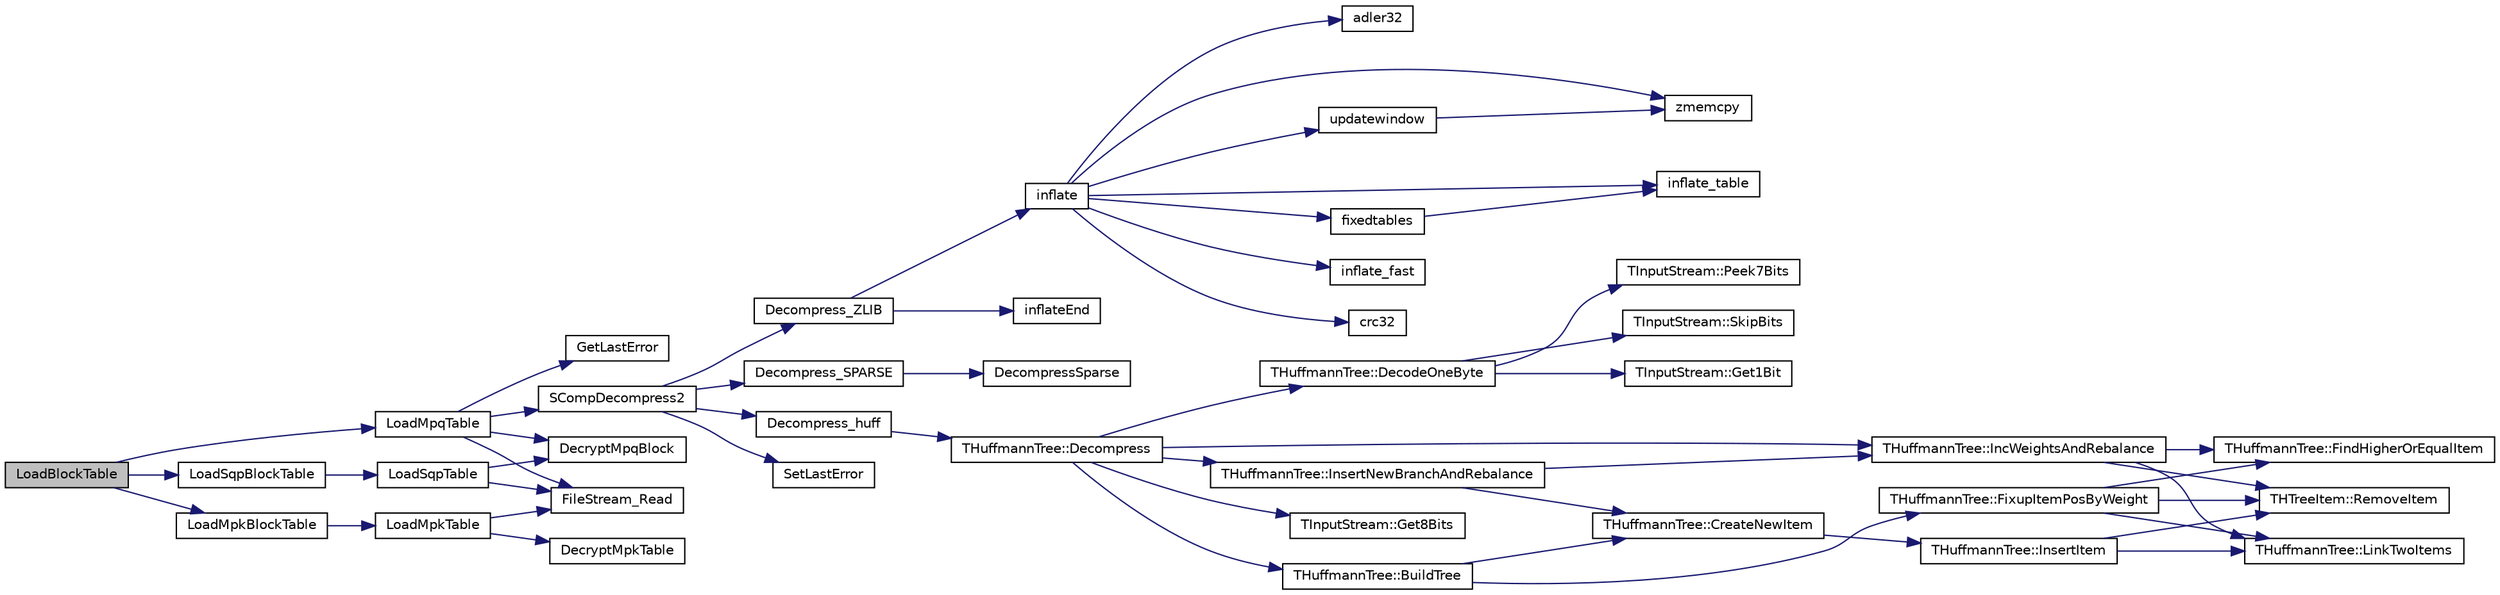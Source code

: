 digraph G
{
  edge [fontname="Helvetica",fontsize="10",labelfontname="Helvetica",labelfontsize="10"];
  node [fontname="Helvetica",fontsize="10",shape=record];
  rankdir="LR";
  Node1 [label="LoadBlockTable",height=0.2,width=0.4,color="black", fillcolor="grey75", style="filled" fontcolor="black"];
  Node1 -> Node2 [color="midnightblue",fontsize="10",style="solid",fontname="Helvetica"];
  Node2 [label="LoadMpqTable",height=0.2,width=0.4,color="black", fillcolor="white", style="filled",URL="$_s_base_common_8cpp.html#acde8de4b5a47ec4e8e229fa47d71b232"];
  Node2 -> Node3 [color="midnightblue",fontsize="10",style="solid",fontname="Helvetica"];
  Node3 [label="FileStream_Read",height=0.2,width=0.4,color="black", fillcolor="white", style="filled",URL="$_file_stream_8cpp.html#a593f3b1416f7497c28fa5552cd1b3003"];
  Node2 -> Node4 [color="midnightblue",fontsize="10",style="solid",fontname="Helvetica"];
  Node4 [label="DecryptMpqBlock",height=0.2,width=0.4,color="black", fillcolor="white", style="filled",URL="$_s_base_common_8cpp.html#a66f0f8a3367d5feb073639de03872a7e"];
  Node2 -> Node5 [color="midnightblue",fontsize="10",style="solid",fontname="Helvetica"];
  Node5 [label="SCompDecompress2",height=0.2,width=0.4,color="black", fillcolor="white", style="filled",URL="$_s_compression_8cpp.html#ad4be5c65706a57411d71edd72bd91e06"];
  Node5 -> Node6 [color="midnightblue",fontsize="10",style="solid",fontname="Helvetica"];
  Node6 [label="Decompress_ZLIB",height=0.2,width=0.4,color="black", fillcolor="white", style="filled",URL="$_s_compression_8cpp.html#a1e94658a0bb36171f75799de2fcb2bed"];
  Node6 -> Node7 [color="midnightblue",fontsize="10",style="solid",fontname="Helvetica"];
  Node7 [label="inflate",height=0.2,width=0.4,color="black", fillcolor="white", style="filled",URL="$inflate_8c.html#a9a49cf8b6ce882dea33505b0ac84ecef"];
  Node7 -> Node8 [color="midnightblue",fontsize="10",style="solid",fontname="Helvetica"];
  Node8 [label="crc32",height=0.2,width=0.4,color="black", fillcolor="white", style="filled",URL="$zlib_2crc32_8c.html#af5a1c7b05170540ef3bb084e6cf903c4"];
  Node7 -> Node9 [color="midnightblue",fontsize="10",style="solid",fontname="Helvetica"];
  Node9 [label="adler32",height=0.2,width=0.4,color="black", fillcolor="white", style="filled",URL="$adler32_8c.html#a86607743a4b76949b24cf5cc2f01a40d"];
  Node7 -> Node10 [color="midnightblue",fontsize="10",style="solid",fontname="Helvetica"];
  Node10 [label="zmemcpy",height=0.2,width=0.4,color="black", fillcolor="white", style="filled",URL="$zutil_8c.html#aac7aa2bbd8584b96c89e311b6c3409a5"];
  Node7 -> Node11 [color="midnightblue",fontsize="10",style="solid",fontname="Helvetica"];
  Node11 [label="fixedtables",height=0.2,width=0.4,color="black", fillcolor="white", style="filled",URL="$inflate_8c.html#a4493a4d633ce7f2dd463edc3a9bce72f"];
  Node11 -> Node12 [color="midnightblue",fontsize="10",style="solid",fontname="Helvetica"];
  Node12 [label="inflate_table",height=0.2,width=0.4,color="black", fillcolor="white", style="filled",URL="$inftrees_8c.html#a773e6164ab27c6f3ea71144dfc487c7f"];
  Node7 -> Node12 [color="midnightblue",fontsize="10",style="solid",fontname="Helvetica"];
  Node7 -> Node13 [color="midnightblue",fontsize="10",style="solid",fontname="Helvetica"];
  Node13 [label="inflate_fast",height=0.2,width=0.4,color="black", fillcolor="white", style="filled",URL="$inffast_8c.html#abe57be8a6f777dc648ebcb275e57d849"];
  Node7 -> Node14 [color="midnightblue",fontsize="10",style="solid",fontname="Helvetica"];
  Node14 [label="updatewindow",height=0.2,width=0.4,color="black", fillcolor="white", style="filled",URL="$inflate_8c.html#a1d501d65182a4a5f56d3d07961f3fb02"];
  Node14 -> Node10 [color="midnightblue",fontsize="10",style="solid",fontname="Helvetica"];
  Node6 -> Node15 [color="midnightblue",fontsize="10",style="solid",fontname="Helvetica"];
  Node15 [label="inflateEnd",height=0.2,width=0.4,color="black", fillcolor="white", style="filled",URL="$inflate_8c.html#aed3136bc8afc3ef309b731b4ad724534"];
  Node5 -> Node16 [color="midnightblue",fontsize="10",style="solid",fontname="Helvetica"];
  Node16 [label="Decompress_SPARSE",height=0.2,width=0.4,color="black", fillcolor="white", style="filled",URL="$_s_compression_8cpp.html#a0ae2e64309b3cae6ee4f6fe72dae9939"];
  Node16 -> Node17 [color="midnightblue",fontsize="10",style="solid",fontname="Helvetica"];
  Node17 [label="DecompressSparse",height=0.2,width=0.4,color="black", fillcolor="white", style="filled",URL="$sparse_8cpp.html#a50cc31d1acdd8f663a27ac21a2b1bc35"];
  Node5 -> Node18 [color="midnightblue",fontsize="10",style="solid",fontname="Helvetica"];
  Node18 [label="Decompress_huff",height=0.2,width=0.4,color="black", fillcolor="white", style="filled",URL="$_s_compression_8cpp.html#af6ddfa41c2bcdabfb985348a84dff2df"];
  Node18 -> Node19 [color="midnightblue",fontsize="10",style="solid",fontname="Helvetica"];
  Node19 [label="THuffmannTree::Decompress",height=0.2,width=0.4,color="black", fillcolor="white", style="filled",URL="$class_t_huffmann_tree.html#a5fae7bcc8bb1852bf8036ae0e78e3a09"];
  Node19 -> Node20 [color="midnightblue",fontsize="10",style="solid",fontname="Helvetica"];
  Node20 [label="TInputStream::Get8Bits",height=0.2,width=0.4,color="black", fillcolor="white", style="filled",URL="$class_t_input_stream.html#aa678734689a4a4cffd993b84352ec4ce"];
  Node19 -> Node21 [color="midnightblue",fontsize="10",style="solid",fontname="Helvetica"];
  Node21 [label="THuffmannTree::BuildTree",height=0.2,width=0.4,color="black", fillcolor="white", style="filled",URL="$class_t_huffmann_tree.html#a353d6143d3b08755c6b22936540298d5"];
  Node21 -> Node22 [color="midnightblue",fontsize="10",style="solid",fontname="Helvetica"];
  Node22 [label="THuffmannTree::CreateNewItem",height=0.2,width=0.4,color="black", fillcolor="white", style="filled",URL="$class_t_huffmann_tree.html#a90a46fd9ecc3cd85cf8a6a64042b9d8a"];
  Node22 -> Node23 [color="midnightblue",fontsize="10",style="solid",fontname="Helvetica"];
  Node23 [label="THuffmannTree::InsertItem",height=0.2,width=0.4,color="black", fillcolor="white", style="filled",URL="$class_t_huffmann_tree.html#a3194a608aa7d3381ce3b157d9d328261"];
  Node23 -> Node24 [color="midnightblue",fontsize="10",style="solid",fontname="Helvetica"];
  Node24 [label="THTreeItem::RemoveItem",height=0.2,width=0.4,color="black", fillcolor="white", style="filled",URL="$struct_t_h_tree_item.html#a0fde258496612e0525b63c44fa2c783d"];
  Node23 -> Node25 [color="midnightblue",fontsize="10",style="solid",fontname="Helvetica"];
  Node25 [label="THuffmannTree::LinkTwoItems",height=0.2,width=0.4,color="black", fillcolor="white", style="filled",URL="$class_t_huffmann_tree.html#ae88f3c29824b69051cda8f3f449d18a6"];
  Node21 -> Node26 [color="midnightblue",fontsize="10",style="solid",fontname="Helvetica"];
  Node26 [label="THuffmannTree::FixupItemPosByWeight",height=0.2,width=0.4,color="black", fillcolor="white", style="filled",URL="$class_t_huffmann_tree.html#ac837ce58c1c6fa305bc94a5fad4a4a10"];
  Node26 -> Node27 [color="midnightblue",fontsize="10",style="solid",fontname="Helvetica"];
  Node27 [label="THuffmannTree::FindHigherOrEqualItem",height=0.2,width=0.4,color="black", fillcolor="white", style="filled",URL="$class_t_huffmann_tree.html#a2f4f4169017174bdb5003d888addc0d3"];
  Node26 -> Node24 [color="midnightblue",fontsize="10",style="solid",fontname="Helvetica"];
  Node26 -> Node25 [color="midnightblue",fontsize="10",style="solid",fontname="Helvetica"];
  Node19 -> Node28 [color="midnightblue",fontsize="10",style="solid",fontname="Helvetica"];
  Node28 [label="THuffmannTree::DecodeOneByte",height=0.2,width=0.4,color="black", fillcolor="white", style="filled",URL="$class_t_huffmann_tree.html#aeacbf46b8d0c2dd39c5525f231541d0c"];
  Node28 -> Node29 [color="midnightblue",fontsize="10",style="solid",fontname="Helvetica"];
  Node29 [label="TInputStream::Peek7Bits",height=0.2,width=0.4,color="black", fillcolor="white", style="filled",URL="$class_t_input_stream.html#a1668b748bb295528d1cf0620f63f0040"];
  Node28 -> Node30 [color="midnightblue",fontsize="10",style="solid",fontname="Helvetica"];
  Node30 [label="TInputStream::SkipBits",height=0.2,width=0.4,color="black", fillcolor="white", style="filled",URL="$class_t_input_stream.html#aef988b3048bf20c2ed44c25b08308949"];
  Node28 -> Node31 [color="midnightblue",fontsize="10",style="solid",fontname="Helvetica"];
  Node31 [label="TInputStream::Get1Bit",height=0.2,width=0.4,color="black", fillcolor="white", style="filled",URL="$class_t_input_stream.html#a563086eed1afe02db30a94e55790ed61"];
  Node19 -> Node32 [color="midnightblue",fontsize="10",style="solid",fontname="Helvetica"];
  Node32 [label="THuffmannTree::InsertNewBranchAndRebalance",height=0.2,width=0.4,color="black", fillcolor="white", style="filled",URL="$class_t_huffmann_tree.html#aa2d1ed63bb3b90c1f31bd34850ee0f5c"];
  Node32 -> Node22 [color="midnightblue",fontsize="10",style="solid",fontname="Helvetica"];
  Node32 -> Node33 [color="midnightblue",fontsize="10",style="solid",fontname="Helvetica"];
  Node33 [label="THuffmannTree::IncWeightsAndRebalance",height=0.2,width=0.4,color="black", fillcolor="white", style="filled",URL="$class_t_huffmann_tree.html#a9bea307d3f4d3049bcedf37f508197c6"];
  Node33 -> Node27 [color="midnightblue",fontsize="10",style="solid",fontname="Helvetica"];
  Node33 -> Node24 [color="midnightblue",fontsize="10",style="solid",fontname="Helvetica"];
  Node33 -> Node25 [color="midnightblue",fontsize="10",style="solid",fontname="Helvetica"];
  Node19 -> Node33 [color="midnightblue",fontsize="10",style="solid",fontname="Helvetica"];
  Node5 -> Node34 [color="midnightblue",fontsize="10",style="solid",fontname="Helvetica"];
  Node34 [label="SetLastError",height=0.2,width=0.4,color="black", fillcolor="white", style="filled",URL="$_file_stream_8cpp.html#ae12246cf2f9f9aa8e3a6367bd9fa2aed"];
  Node2 -> Node35 [color="midnightblue",fontsize="10",style="solid",fontname="Helvetica"];
  Node35 [label="GetLastError",height=0.2,width=0.4,color="black", fillcolor="white", style="filled",URL="$_file_stream_8cpp.html#a10b9a284527af83a44533867b0aff0fc"];
  Node1 -> Node36 [color="midnightblue",fontsize="10",style="solid",fontname="Helvetica"];
  Node36 [label="LoadSqpBlockTable",height=0.2,width=0.4,color="black", fillcolor="white", style="filled",URL="$_s_base_sub_types_8cpp.html#a7bef07138485230b2573bffbae4b3818"];
  Node36 -> Node37 [color="midnightblue",fontsize="10",style="solid",fontname="Helvetica"];
  Node37 [label="LoadSqpTable",height=0.2,width=0.4,color="black", fillcolor="white", style="filled",URL="$_s_base_sub_types_8cpp.html#a39efc27f730dd52ff6f5fc9b559ed731"];
  Node37 -> Node3 [color="midnightblue",fontsize="10",style="solid",fontname="Helvetica"];
  Node37 -> Node4 [color="midnightblue",fontsize="10",style="solid",fontname="Helvetica"];
  Node1 -> Node38 [color="midnightblue",fontsize="10",style="solid",fontname="Helvetica"];
  Node38 [label="LoadMpkBlockTable",height=0.2,width=0.4,color="black", fillcolor="white", style="filled",URL="$_s_base_sub_types_8cpp.html#a91db777f32d2227ed592bd6ab587fe55"];
  Node38 -> Node39 [color="midnightblue",fontsize="10",style="solid",fontname="Helvetica"];
  Node39 [label="LoadMpkTable",height=0.2,width=0.4,color="black", fillcolor="white", style="filled",URL="$_s_base_sub_types_8cpp.html#ac08dc3cafe90437856f4737ba2cc6b98"];
  Node39 -> Node3 [color="midnightblue",fontsize="10",style="solid",fontname="Helvetica"];
  Node39 -> Node40 [color="midnightblue",fontsize="10",style="solid",fontname="Helvetica"];
  Node40 [label="DecryptMpkTable",height=0.2,width=0.4,color="black", fillcolor="white", style="filled",URL="$_s_base_sub_types_8cpp.html#a1fa04b7884d38fcc61b7f1462b882afb"];
}
